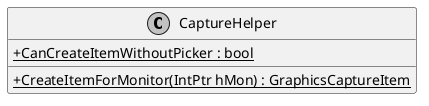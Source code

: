 @startuml
skinparam monochrome true
skinparam classAttributeIconSize 0

class CaptureHelper {
    + {static} CanCreateItemWithoutPicker : bool
    + {static} CreateItemForMonitor(IntPtr hMon) : GraphicsCaptureItem
}

@enduml

